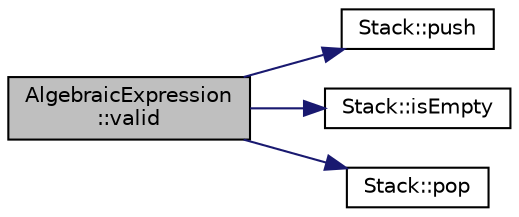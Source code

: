 digraph "AlgebraicExpression::valid"
{
  edge [fontname="Helvetica",fontsize="10",labelfontname="Helvetica",labelfontsize="10"];
  node [fontname="Helvetica",fontsize="10",shape=record];
  rankdir="LR";
  Node1 [label="AlgebraicExpression\l::valid",height=0.2,width=0.4,color="black", fillcolor="grey75", style="filled", fontcolor="black"];
  Node1 -> Node2 [color="midnightblue",fontsize="10",style="solid",fontname="Helvetica"];
  Node2 [label="Stack::push",height=0.2,width=0.4,color="black", fillcolor="white", style="filled",URL="$classStack.html#a3553a0aa2c9640c5266e4d8790863e2e"];
  Node1 -> Node3 [color="midnightblue",fontsize="10",style="solid",fontname="Helvetica"];
  Node3 [label="Stack::isEmpty",height=0.2,width=0.4,color="black", fillcolor="white", style="filled",URL="$classStack.html#ad0db0d9b249e871bb7504ed89a99d3a7"];
  Node1 -> Node4 [color="midnightblue",fontsize="10",style="solid",fontname="Helvetica"];
  Node4 [label="Stack::pop",height=0.2,width=0.4,color="black", fillcolor="white", style="filled",URL="$classStack.html#a2723aec5c7e2611b97fcffeb7709de33"];
}

